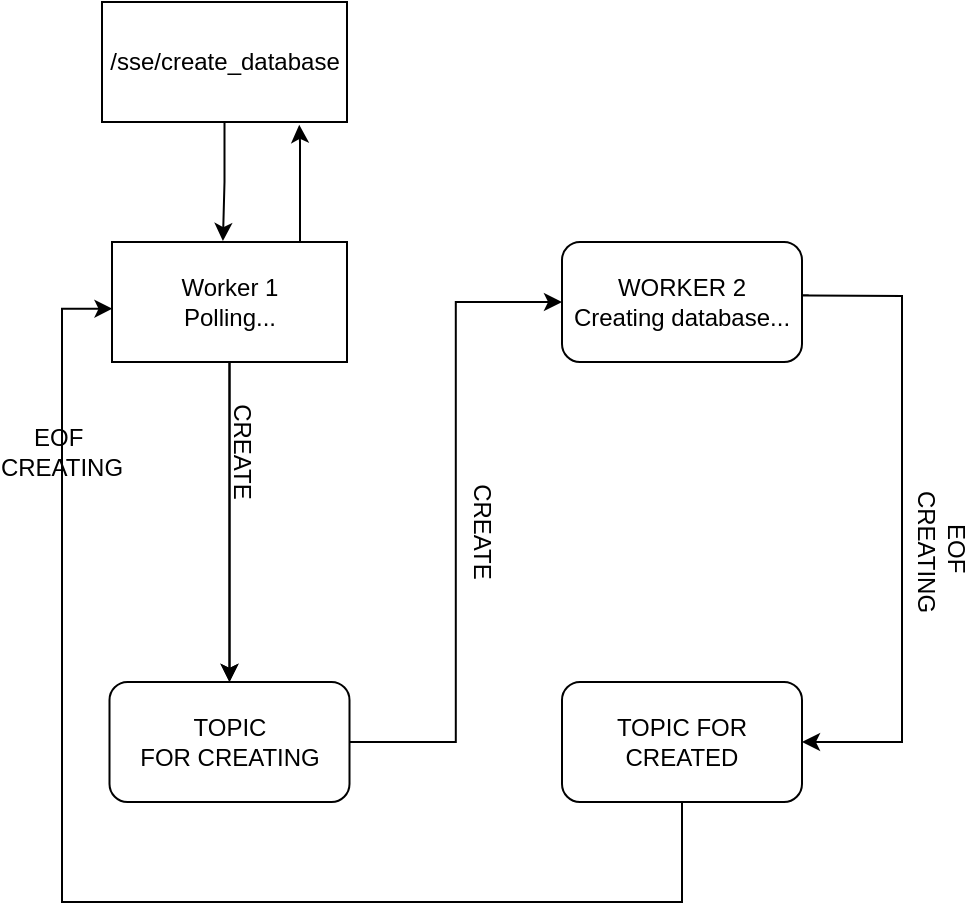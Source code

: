 <mxfile version="24.0.6" type="device">
  <diagram name="Страница — 1" id="8Q013fQCWC9YTyiD1MKi">
    <mxGraphModel dx="970" dy="540" grid="1" gridSize="10" guides="1" tooltips="1" connect="1" arrows="1" fold="1" page="1" pageScale="1" pageWidth="827" pageHeight="1169" math="0" shadow="0">
      <root>
        <mxCell id="0" />
        <mxCell id="1" parent="0" />
        <mxCell id="kbCaMPTGr7TVtiiLFRXt-17" style="edgeStyle=orthogonalEdgeStyle;rounded=0;orthogonalLoop=1;jettySize=auto;html=1;exitX=0.5;exitY=0;exitDx=0;exitDy=0;entryX=0.805;entryY=1.024;entryDx=0;entryDy=0;entryPerimeter=0;" edge="1" parent="1" target="kbCaMPTGr7TVtiiLFRXt-3">
          <mxGeometry relative="1" as="geometry">
            <mxPoint x="123.75" y="520" as="sourcePoint" />
            <mxPoint x="151.875" y="460" as="targetPoint" />
            <Array as="points">
              <mxPoint x="159" y="520" />
              <mxPoint x="159" y="460" />
            </Array>
          </mxGeometry>
        </mxCell>
        <mxCell id="kbCaMPTGr7TVtiiLFRXt-27" style="edgeStyle=orthogonalEdgeStyle;rounded=0;orthogonalLoop=1;jettySize=auto;html=1;exitX=0.5;exitY=1;exitDx=0;exitDy=0;" edge="1" parent="1" source="kbCaMPTGr7TVtiiLFRXt-2" target="kbCaMPTGr7TVtiiLFRXt-22">
          <mxGeometry relative="1" as="geometry" />
        </mxCell>
        <mxCell id="kbCaMPTGr7TVtiiLFRXt-28" style="edgeStyle=orthogonalEdgeStyle;rounded=0;orthogonalLoop=1;jettySize=auto;html=1;exitX=0.5;exitY=1;exitDx=0;exitDy=0;entryX=0.5;entryY=0;entryDx=0;entryDy=0;" edge="1" parent="1" source="kbCaMPTGr7TVtiiLFRXt-2" target="kbCaMPTGr7TVtiiLFRXt-22">
          <mxGeometry relative="1" as="geometry" />
        </mxCell>
        <mxCell id="kbCaMPTGr7TVtiiLFRXt-2" value="Worker 1&lt;div&gt;Polling...&lt;/div&gt;" style="rounded=0;whiteSpace=wrap;html=1;" vertex="1" parent="1">
          <mxGeometry x="65" y="510" width="117.5" height="60" as="geometry" />
        </mxCell>
        <mxCell id="kbCaMPTGr7TVtiiLFRXt-3" value="/sse/create_database" style="rounded=0;whiteSpace=wrap;html=1;" vertex="1" parent="1">
          <mxGeometry x="60" y="390" width="122.5" height="60" as="geometry" />
        </mxCell>
        <mxCell id="kbCaMPTGr7TVtiiLFRXt-5" style="edgeStyle=orthogonalEdgeStyle;rounded=0;orthogonalLoop=1;jettySize=auto;html=1;entryX=0.472;entryY=-0.008;entryDx=0;entryDy=0;entryPerimeter=0;" edge="1" parent="1" source="kbCaMPTGr7TVtiiLFRXt-3" target="kbCaMPTGr7TVtiiLFRXt-2">
          <mxGeometry relative="1" as="geometry" />
        </mxCell>
        <mxCell id="kbCaMPTGr7TVtiiLFRXt-7" value="CREATE" style="text;html=1;align=center;verticalAlign=middle;whiteSpace=wrap;rounded=0;rotation=90;" vertex="1" parent="1">
          <mxGeometry x="100" y="600" width="60" height="30" as="geometry" />
        </mxCell>
        <mxCell id="kbCaMPTGr7TVtiiLFRXt-24" style="edgeStyle=orthogonalEdgeStyle;rounded=0;orthogonalLoop=1;jettySize=auto;html=1;exitX=1.028;exitY=0.444;exitDx=0;exitDy=0;entryX=1;entryY=0.5;entryDx=0;entryDy=0;exitPerimeter=0;" edge="1" parent="1" source="kbCaMPTGr7TVtiiLFRXt-8" target="kbCaMPTGr7TVtiiLFRXt-23">
          <mxGeometry relative="1" as="geometry">
            <mxPoint x="414" y="540" as="sourcePoint" />
            <mxPoint x="444" y="770" as="targetPoint" />
            <Array as="points">
              <mxPoint x="383" y="537" />
              <mxPoint x="460" y="537" />
              <mxPoint x="460" y="760" />
            </Array>
          </mxGeometry>
        </mxCell>
        <mxCell id="kbCaMPTGr7TVtiiLFRXt-8" value="WORKER 2&lt;div&gt;Creating database...&lt;/div&gt;" style="rounded=1;whiteSpace=wrap;html=1;" vertex="1" parent="1">
          <mxGeometry x="290" y="510" width="120" height="60" as="geometry" />
        </mxCell>
        <mxCell id="kbCaMPTGr7TVtiiLFRXt-11" value="CREATE" style="text;html=1;align=center;verticalAlign=middle;whiteSpace=wrap;rounded=0;rotation=90;" vertex="1" parent="1">
          <mxGeometry x="220" y="640" width="60" height="30" as="geometry" />
        </mxCell>
        <mxCell id="kbCaMPTGr7TVtiiLFRXt-15" value="EOF&amp;nbsp;&lt;div&gt;CREATING&lt;/div&gt;" style="text;html=1;align=center;verticalAlign=middle;whiteSpace=wrap;rounded=0;" vertex="1" parent="1">
          <mxGeometry x="10" y="600" width="60" height="30" as="geometry" />
        </mxCell>
        <mxCell id="kbCaMPTGr7TVtiiLFRXt-21" value="EOF&amp;nbsp;&lt;div&gt;CREATING&lt;/div&gt;" style="text;html=1;align=center;verticalAlign=middle;whiteSpace=wrap;rounded=0;rotation=90;" vertex="1" parent="1">
          <mxGeometry x="450" y="650" width="60" height="30" as="geometry" />
        </mxCell>
        <mxCell id="kbCaMPTGr7TVtiiLFRXt-31" style="edgeStyle=orthogonalEdgeStyle;rounded=0;orthogonalLoop=1;jettySize=auto;html=1;entryX=0;entryY=0.5;entryDx=0;entryDy=0;" edge="1" parent="1" source="kbCaMPTGr7TVtiiLFRXt-22" target="kbCaMPTGr7TVtiiLFRXt-8">
          <mxGeometry relative="1" as="geometry" />
        </mxCell>
        <mxCell id="kbCaMPTGr7TVtiiLFRXt-22" value="TOPIC&lt;br&gt;FOR CREATING" style="rounded=1;whiteSpace=wrap;html=1;" vertex="1" parent="1">
          <mxGeometry x="63.75" y="730" width="120" height="60" as="geometry" />
        </mxCell>
        <mxCell id="kbCaMPTGr7TVtiiLFRXt-26" style="edgeStyle=orthogonalEdgeStyle;rounded=0;orthogonalLoop=1;jettySize=auto;html=1;entryX=0.002;entryY=0.556;entryDx=0;entryDy=0;entryPerimeter=0;" edge="1" parent="1" source="kbCaMPTGr7TVtiiLFRXt-23" target="kbCaMPTGr7TVtiiLFRXt-2">
          <mxGeometry relative="1" as="geometry">
            <mxPoint x="40" y="680" as="targetPoint" />
            <Array as="points">
              <mxPoint x="350" y="840" />
              <mxPoint x="40" y="840" />
              <mxPoint x="40" y="543" />
            </Array>
          </mxGeometry>
        </mxCell>
        <mxCell id="kbCaMPTGr7TVtiiLFRXt-23" value="TOPIC FOR CREATED" style="rounded=1;whiteSpace=wrap;html=1;" vertex="1" parent="1">
          <mxGeometry x="290" y="730" width="120" height="60" as="geometry" />
        </mxCell>
      </root>
    </mxGraphModel>
  </diagram>
</mxfile>
